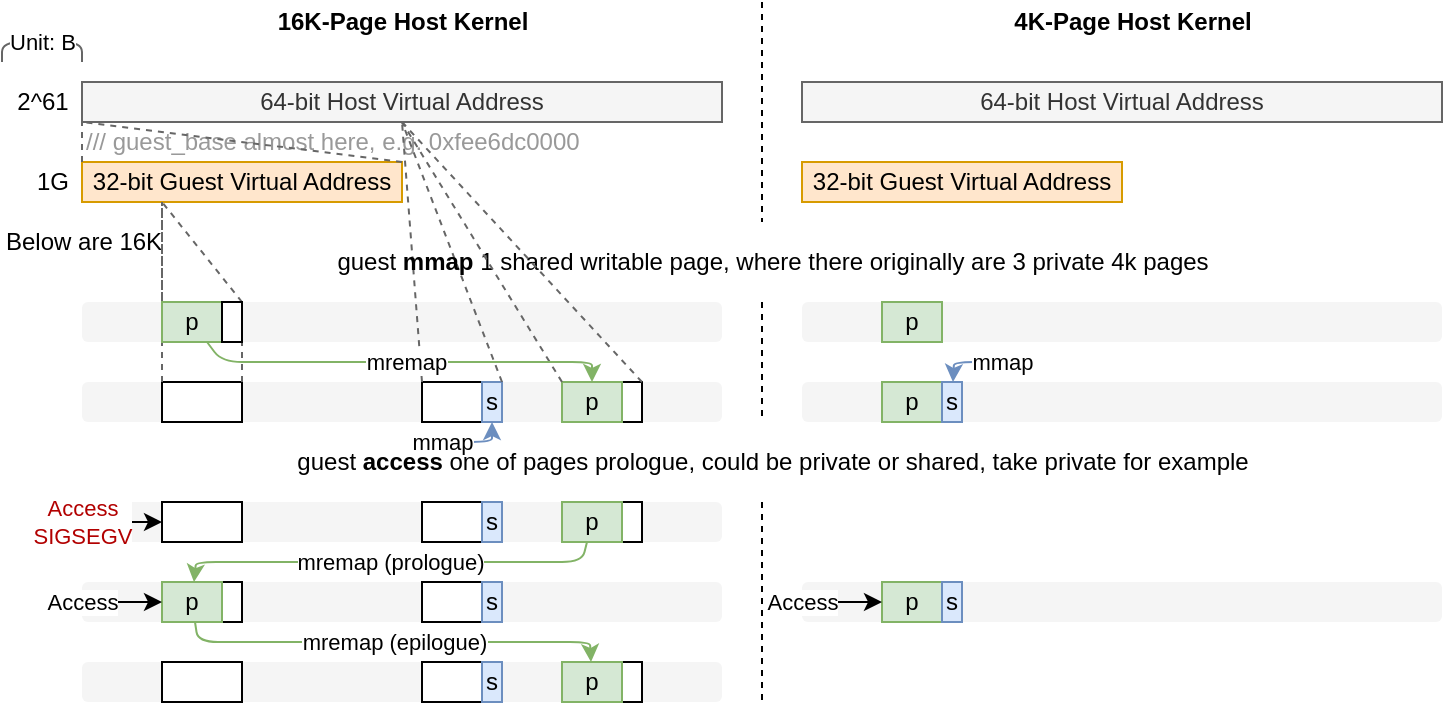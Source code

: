 <mxfile compressed="false" version="13.3.9" type="device">
  <diagram id="2eEdN4o8p6cS-hz1Dj-w" name="Page-1">
    <mxGraphModel dx="1038" dy="636" grid="1" gridSize="10" guides="0" tooltips="1" connect="1" arrows="1" fold="1" page="1" pageScale="1" pageWidth="850" pageHeight="1100" math="0" shadow="0">
      <root>
        <mxCell id="0" />
        <mxCell id="1" parent="0" />
        <mxCell id="dAPWGSKhivkg2X7Uu2Cf-128" value="" style="rounded=1;whiteSpace=wrap;html=1;fillColor=#f5f5f5;fontColor=#333333;strokeColor=none;" parent="1" vertex="1">
          <mxGeometry x="440" y="330" width="320" height="20" as="geometry" />
        </mxCell>
        <mxCell id="dAPWGSKhivkg2X7Uu2Cf-127" value="" style="rounded=1;whiteSpace=wrap;html=1;fillColor=#f5f5f5;fontColor=#333333;strokeColor=none;" parent="1" vertex="1">
          <mxGeometry x="80" y="370" width="320" height="20" as="geometry" />
        </mxCell>
        <mxCell id="dAPWGSKhivkg2X7Uu2Cf-126" value="" style="rounded=1;whiteSpace=wrap;html=1;fillColor=#f5f5f5;fontColor=#333333;strokeColor=none;" parent="1" vertex="1">
          <mxGeometry x="80" y="330" width="320" height="20" as="geometry" />
        </mxCell>
        <mxCell id="dAPWGSKhivkg2X7Uu2Cf-121" value="" style="rounded=1;whiteSpace=wrap;html=1;fillColor=#f5f5f5;fontColor=#333333;strokeColor=none;" parent="1" vertex="1">
          <mxGeometry x="80" y="290" width="320" height="20" as="geometry" />
        </mxCell>
        <mxCell id="dAPWGSKhivkg2X7Uu2Cf-119" value="" style="rounded=1;whiteSpace=wrap;html=1;fillColor=#f5f5f5;fontColor=#333333;strokeColor=none;" parent="1" vertex="1">
          <mxGeometry x="440" y="230" width="320" height="20" as="geometry" />
        </mxCell>
        <mxCell id="dAPWGSKhivkg2X7Uu2Cf-118" value="" style="rounded=1;whiteSpace=wrap;html=1;fillColor=#f5f5f5;fontColor=#333333;strokeColor=none;" parent="1" vertex="1">
          <mxGeometry x="440" y="190" width="320" height="20" as="geometry" />
        </mxCell>
        <mxCell id="dAPWGSKhivkg2X7Uu2Cf-117" value="" style="rounded=1;whiteSpace=wrap;html=1;fillColor=#f5f5f5;fontColor=#333333;strokeColor=none;" parent="1" vertex="1">
          <mxGeometry x="80" y="230" width="320" height="20" as="geometry" />
        </mxCell>
        <mxCell id="dAPWGSKhivkg2X7Uu2Cf-116" value="" style="rounded=1;whiteSpace=wrap;html=1;fillColor=#f5f5f5;fontColor=#333333;strokeColor=none;" parent="1" vertex="1">
          <mxGeometry x="80" y="190" width="320" height="20" as="geometry" />
        </mxCell>
        <mxCell id="dAPWGSKhivkg2X7Uu2Cf-17" value="&lt;font color=&quot;#999999&quot;&gt;/// guest_base almost here, e.g. 0xfee6dc0000&lt;/font&gt;" style="text;html=1;align=left;verticalAlign=middle;resizable=0;points=[];autosize=1;" parent="1" vertex="1">
          <mxGeometry x="80" y="100" width="260" height="20" as="geometry" />
        </mxCell>
        <mxCell id="dAPWGSKhivkg2X7Uu2Cf-1" value="64-bit Host Virtual Address" style="rounded=0;whiteSpace=wrap;html=1;fillColor=#f5f5f5;strokeColor=#666666;fontColor=#333333;" parent="1" vertex="1">
          <mxGeometry x="80" y="80" width="320" height="20" as="geometry" />
        </mxCell>
        <mxCell id="dAPWGSKhivkg2X7Uu2Cf-2" value="32-bit Guest Virtual Address" style="rounded=0;whiteSpace=wrap;html=1;fillColor=#ffe6cc;strokeColor=#d79b00;" parent="1" vertex="1">
          <mxGeometry x="80" y="120" width="160" height="20" as="geometry" />
        </mxCell>
        <mxCell id="dAPWGSKhivkg2X7Uu2Cf-4" value="" style="endArrow=none;dashed=1;html=1;strokeWidth=1;fillColor=#f5f5f5;strokeColor=#666666;exitX=1;exitY=0;exitDx=0;exitDy=0;entryX=0;entryY=1;entryDx=0;entryDy=0;" parent="1" source="dAPWGSKhivkg2X7Uu2Cf-2" target="dAPWGSKhivkg2X7Uu2Cf-1" edge="1">
          <mxGeometry width="50" height="50" relative="1" as="geometry">
            <mxPoint x="80" y="120" as="sourcePoint" />
            <mxPoint x="110" y="110" as="targetPoint" />
          </mxGeometry>
        </mxCell>
        <mxCell id="dAPWGSKhivkg2X7Uu2Cf-5" value="" style="endArrow=none;dashed=1;html=1;strokeWidth=1;fillColor=#f5f5f5;strokeColor=#666666;exitX=0;exitY=0;exitDx=0;exitDy=0;entryX=0;entryY=1;entryDx=0;entryDy=0;" parent="1" source="dAPWGSKhivkg2X7Uu2Cf-2" target="dAPWGSKhivkg2X7Uu2Cf-1" edge="1">
          <mxGeometry width="50" height="50" relative="1" as="geometry">
            <mxPoint x="80" y="120" as="sourcePoint" />
            <mxPoint x="90" y="110" as="targetPoint" />
          </mxGeometry>
        </mxCell>
        <mxCell id="dAPWGSKhivkg2X7Uu2Cf-12" value="Unit: B" style="endArrow=none;html=1;strokeWidth=1;fillColor=#f5f5f5;strokeColor=#666666;" parent="1" edge="1">
          <mxGeometry width="50" height="50" relative="1" as="geometry">
            <mxPoint x="40" y="70" as="sourcePoint" />
            <mxPoint x="80" y="70" as="targetPoint" />
            <Array as="points">
              <mxPoint x="40" y="60" />
              <mxPoint x="80" y="60" />
            </Array>
          </mxGeometry>
        </mxCell>
        <mxCell id="dAPWGSKhivkg2X7Uu2Cf-14" value="2^61" style="text;html=1;align=center;verticalAlign=middle;resizable=0;points=[];autosize=1;" parent="1" vertex="1">
          <mxGeometry x="40" y="80" width="40" height="20" as="geometry" />
        </mxCell>
        <mxCell id="dAPWGSKhivkg2X7Uu2Cf-15" value="1G" style="text;html=1;align=center;verticalAlign=middle;resizable=0;points=[];autosize=1;" parent="1" vertex="1">
          <mxGeometry x="50" y="120" width="30" height="20" as="geometry" />
        </mxCell>
        <mxCell id="dAPWGSKhivkg2X7Uu2Cf-16" value="Below are 16K" style="text;html=1;align=left;verticalAlign=middle;resizable=0;points=[];autosize=1;" parent="1" vertex="1">
          <mxGeometry x="40" y="150" width="90" height="20" as="geometry" />
        </mxCell>
        <mxCell id="dAPWGSKhivkg2X7Uu2Cf-18" value="" style="endArrow=none;dashed=1;html=1;strokeWidth=1;fillColor=#f5f5f5;strokeColor=#666666;exitX=0;exitY=0;exitDx=0;exitDy=0;entryX=0.25;entryY=1;entryDx=0;entryDy=0;" parent="1" source="dAPWGSKhivkg2X7Uu2Cf-3" target="dAPWGSKhivkg2X7Uu2Cf-2" edge="1">
          <mxGeometry width="50" height="50" relative="1" as="geometry">
            <mxPoint x="90.0" y="130" as="sourcePoint" />
            <mxPoint x="90.0" y="110" as="targetPoint" />
          </mxGeometry>
        </mxCell>
        <mxCell id="dAPWGSKhivkg2X7Uu2Cf-19" value="" style="endArrow=none;dashed=1;html=1;strokeWidth=1;fillColor=#f5f5f5;strokeColor=#666666;exitX=1;exitY=0;exitDx=0;exitDy=0;entryX=0.25;entryY=1;entryDx=0;entryDy=0;" parent="1" source="dAPWGSKhivkg2X7Uu2Cf-106" target="dAPWGSKhivkg2X7Uu2Cf-2" edge="1">
          <mxGeometry width="50" height="50" relative="1" as="geometry">
            <mxPoint x="160" y="190" as="sourcePoint" />
            <mxPoint x="130" y="150" as="targetPoint" />
          </mxGeometry>
        </mxCell>
        <mxCell id="dAPWGSKhivkg2X7Uu2Cf-27" value="" style="rounded=0;whiteSpace=wrap;html=1;fillColor=#ffffff;" parent="1" vertex="1">
          <mxGeometry x="120" y="230" width="40" height="20" as="geometry" />
        </mxCell>
        <mxCell id="dAPWGSKhivkg2X7Uu2Cf-28" value="" style="endArrow=none;dashed=1;html=1;strokeWidth=1;fillColor=#f5f5f5;strokeColor=#666666;exitX=0;exitY=0;exitDx=0;exitDy=0;entryX=0.25;entryY=1;entryDx=0;entryDy=0;" parent="1" source="dAPWGSKhivkg2X7Uu2Cf-27" target="dAPWGSKhivkg2X7Uu2Cf-2" edge="1">
          <mxGeometry width="50" height="50" relative="1" as="geometry">
            <mxPoint x="90.0" y="130" as="sourcePoint" />
            <mxPoint x="90.0" y="110" as="targetPoint" />
          </mxGeometry>
        </mxCell>
        <mxCell id="dAPWGSKhivkg2X7Uu2Cf-29" value="" style="endArrow=none;dashed=1;html=1;strokeWidth=1;fillColor=#f5f5f5;strokeColor=#666666;exitX=1;exitY=0;exitDx=0;exitDy=0;entryX=1;entryY=1;entryDx=0;entryDy=0;" parent="1" source="dAPWGSKhivkg2X7Uu2Cf-27" edge="1">
          <mxGeometry width="50" height="50" relative="1" as="geometry">
            <mxPoint x="130" y="250" as="sourcePoint" />
            <mxPoint x="160" y="210" as="targetPoint" />
          </mxGeometry>
        </mxCell>
        <mxCell id="dAPWGSKhivkg2X7Uu2Cf-3" value="p" style="rounded=0;whiteSpace=wrap;html=1;fillColor=#d5e8d4;strokeColor=#82b366;" parent="1" vertex="1">
          <mxGeometry x="120" y="190" width="30" height="20" as="geometry" />
        </mxCell>
        <mxCell id="dAPWGSKhivkg2X7Uu2Cf-30" value="" style="rounded=0;whiteSpace=wrap;html=1;fillColor=#ffffff;" parent="1" vertex="1">
          <mxGeometry x="250" y="230" width="30" height="20" as="geometry" />
        </mxCell>
        <mxCell id="dAPWGSKhivkg2X7Uu2Cf-31" value="s" style="rounded=0;whiteSpace=wrap;html=1;fillColor=#dae8fc;strokeColor=#6c8ebf;" parent="1" vertex="1">
          <mxGeometry x="280" y="230" width="10" height="20" as="geometry" />
        </mxCell>
        <mxCell id="dAPWGSKhivkg2X7Uu2Cf-33" value="" style="rounded=0;whiteSpace=wrap;html=1;fillColor=#ffffff;" parent="1" vertex="1">
          <mxGeometry x="350" y="230" width="10" height="20" as="geometry" />
        </mxCell>
        <mxCell id="dAPWGSKhivkg2X7Uu2Cf-32" value="p" style="rounded=0;whiteSpace=wrap;html=1;fillColor=#d5e8d4;strokeColor=#82b366;" parent="1" vertex="1">
          <mxGeometry x="320" y="230" width="30" height="20" as="geometry" />
        </mxCell>
        <mxCell id="dAPWGSKhivkg2X7Uu2Cf-34" value="" style="endArrow=none;dashed=1;html=1;strokeWidth=1;fillColor=#f5f5f5;strokeColor=#666666;exitX=0;exitY=0;exitDx=0;exitDy=0;entryX=0.5;entryY=1;entryDx=0;entryDy=0;" parent="1" source="dAPWGSKhivkg2X7Uu2Cf-30" target="dAPWGSKhivkg2X7Uu2Cf-1" edge="1">
          <mxGeometry width="50" height="50" relative="1" as="geometry">
            <mxPoint x="330" y="100" as="sourcePoint" />
            <mxPoint x="280" y="100" as="targetPoint" />
          </mxGeometry>
        </mxCell>
        <mxCell id="dAPWGSKhivkg2X7Uu2Cf-35" value="" style="endArrow=none;dashed=1;html=1;strokeWidth=1;fillColor=#f5f5f5;strokeColor=#666666;exitX=1;exitY=0;exitDx=0;exitDy=0;entryX=0.5;entryY=1;entryDx=0;entryDy=0;" parent="1" source="dAPWGSKhivkg2X7Uu2Cf-31" target="dAPWGSKhivkg2X7Uu2Cf-1" edge="1">
          <mxGeometry width="50" height="50" relative="1" as="geometry">
            <mxPoint x="280" y="210" as="sourcePoint" />
            <mxPoint x="280" y="100" as="targetPoint" />
          </mxGeometry>
        </mxCell>
        <mxCell id="dAPWGSKhivkg2X7Uu2Cf-22" value="guest &lt;b&gt;mmap&lt;/b&gt; 1 shared writable page, where there originally are&amp;nbsp;3 private 4k pages" style="text;html=1;align=center;verticalAlign=middle;resizable=0;points=[];autosize=1;" parent="1" vertex="1">
          <mxGeometry x="200" y="160" width="450" height="20" as="geometry" />
        </mxCell>
        <mxCell id="dAPWGSKhivkg2X7Uu2Cf-36" value="" style="endArrow=none;dashed=1;html=1;strokeWidth=1;fillColor=#f5f5f5;strokeColor=#666666;exitX=0;exitY=0;exitDx=0;exitDy=0;entryX=0.5;entryY=1;entryDx=0;entryDy=0;" parent="1" source="dAPWGSKhivkg2X7Uu2Cf-32" target="dAPWGSKhivkg2X7Uu2Cf-1" edge="1">
          <mxGeometry width="50" height="50" relative="1" as="geometry">
            <mxPoint x="290" y="210" as="sourcePoint" />
            <mxPoint x="360" y="100" as="targetPoint" />
          </mxGeometry>
        </mxCell>
        <mxCell id="dAPWGSKhivkg2X7Uu2Cf-37" value="" style="endArrow=none;dashed=1;html=1;strokeWidth=1;fillColor=#f5f5f5;strokeColor=#666666;exitX=1;exitY=0;exitDx=0;exitDy=0;entryX=0.5;entryY=1;entryDx=0;entryDy=0;" parent="1" source="dAPWGSKhivkg2X7Uu2Cf-33" target="dAPWGSKhivkg2X7Uu2Cf-1" edge="1">
          <mxGeometry width="50" height="50" relative="1" as="geometry">
            <mxPoint x="360" y="210" as="sourcePoint" />
            <mxPoint x="360" y="100" as="targetPoint" />
          </mxGeometry>
        </mxCell>
        <mxCell id="dAPWGSKhivkg2X7Uu2Cf-51" value="mremap" style="endArrow=classic;html=1;strokeWidth=1;fillColor=#d5e8d4;strokeColor=#82b366;" parent="1" source="dAPWGSKhivkg2X7Uu2Cf-3" target="dAPWGSKhivkg2X7Uu2Cf-32" edge="1">
          <mxGeometry width="50" height="50" relative="1" as="geometry">
            <mxPoint x="200" y="250" as="sourcePoint" />
            <mxPoint x="250" y="200" as="targetPoint" />
            <Array as="points">
              <mxPoint x="150" y="220" />
              <mxPoint x="335" y="220" />
            </Array>
          </mxGeometry>
        </mxCell>
        <mxCell id="dAPWGSKhivkg2X7Uu2Cf-73" value="" style="endArrow=none;dashed=1;html=1;strokeWidth=1;" parent="1" edge="1">
          <mxGeometry width="50" height="50" relative="1" as="geometry">
            <mxPoint x="420" y="40" as="sourcePoint" />
            <mxPoint x="420" y="150" as="targetPoint" />
          </mxGeometry>
        </mxCell>
        <mxCell id="dAPWGSKhivkg2X7Uu2Cf-76" value="64-bit Host Virtual Address" style="rounded=0;whiteSpace=wrap;html=1;fillColor=#f5f5f5;strokeColor=#666666;fontColor=#333333;" parent="1" vertex="1">
          <mxGeometry x="440" y="80" width="320" height="20" as="geometry" />
        </mxCell>
        <mxCell id="dAPWGSKhivkg2X7Uu2Cf-77" value="32-bit Guest Virtual Address" style="rounded=0;whiteSpace=wrap;html=1;fillColor=#ffe6cc;strokeColor=#d79b00;" parent="1" vertex="1">
          <mxGeometry x="440" y="120" width="160" height="20" as="geometry" />
        </mxCell>
        <mxCell id="dAPWGSKhivkg2X7Uu2Cf-78" value="&lt;b&gt;16K-Page Host Kernel&lt;/b&gt;" style="text;html=1;align=center;verticalAlign=middle;resizable=0;points=[];autosize=1;" parent="1" vertex="1">
          <mxGeometry x="170" y="40" width="140" height="20" as="geometry" />
        </mxCell>
        <mxCell id="dAPWGSKhivkg2X7Uu2Cf-79" value="&lt;b&gt;4K-Page Host Kernel&lt;/b&gt;" style="text;html=1;align=center;verticalAlign=middle;resizable=0;points=[];autosize=1;" parent="1" vertex="1">
          <mxGeometry x="540" y="40" width="130" height="20" as="geometry" />
        </mxCell>
        <mxCell id="dAPWGSKhivkg2X7Uu2Cf-80" value="" style="endArrow=none;dashed=1;html=1;strokeWidth=1;" parent="1" edge="1">
          <mxGeometry width="50" height="50" relative="1" as="geometry">
            <mxPoint x="420" y="190.0" as="sourcePoint" />
            <mxPoint x="420" y="250" as="targetPoint" />
          </mxGeometry>
        </mxCell>
        <mxCell id="dAPWGSKhivkg2X7Uu2Cf-81" value="" style="rounded=0;whiteSpace=wrap;html=1;fillColor=#ffffff;" parent="1" vertex="1">
          <mxGeometry x="120" y="290" width="40" height="20" as="geometry" />
        </mxCell>
        <mxCell id="dAPWGSKhivkg2X7Uu2Cf-83" value="" style="rounded=0;whiteSpace=wrap;html=1;fillColor=#ffffff;" parent="1" vertex="1">
          <mxGeometry x="250" y="290" width="30" height="20" as="geometry" />
        </mxCell>
        <mxCell id="dAPWGSKhivkg2X7Uu2Cf-84" value="s" style="rounded=0;whiteSpace=wrap;html=1;fillColor=#dae8fc;strokeColor=#6c8ebf;" parent="1" vertex="1">
          <mxGeometry x="280" y="290" width="10" height="20" as="geometry" />
        </mxCell>
        <mxCell id="dAPWGSKhivkg2X7Uu2Cf-85" value="" style="rounded=0;whiteSpace=wrap;html=1;fillColor=#ffffff;" parent="1" vertex="1">
          <mxGeometry x="350" y="290" width="10" height="20" as="geometry" />
        </mxCell>
        <mxCell id="dAPWGSKhivkg2X7Uu2Cf-86" value="p" style="rounded=0;whiteSpace=wrap;html=1;fillColor=#d5e8d4;strokeColor=#82b366;" parent="1" vertex="1">
          <mxGeometry x="320" y="290" width="30" height="20" as="geometry" />
        </mxCell>
        <mxCell id="dAPWGSKhivkg2X7Uu2Cf-88" value="" style="rounded=0;whiteSpace=wrap;html=1;fillColor=#ffffff;" parent="1" vertex="1">
          <mxGeometry x="250" y="330" width="30" height="20" as="geometry" />
        </mxCell>
        <mxCell id="dAPWGSKhivkg2X7Uu2Cf-89" value="s" style="rounded=0;whiteSpace=wrap;html=1;fillColor=#dae8fc;strokeColor=#6c8ebf;" parent="1" vertex="1">
          <mxGeometry x="280" y="330" width="10" height="20" as="geometry" />
        </mxCell>
        <mxCell id="dAPWGSKhivkg2X7Uu2Cf-90" value="" style="rounded=0;whiteSpace=wrap;html=1;fillColor=#ffffff;" parent="1" vertex="1">
          <mxGeometry x="150" y="330" width="10" height="20" as="geometry" />
        </mxCell>
        <mxCell id="dAPWGSKhivkg2X7Uu2Cf-91" value="p" style="rounded=0;whiteSpace=wrap;html=1;fillColor=#d5e8d4;strokeColor=#82b366;" parent="1" vertex="1">
          <mxGeometry x="120" y="330" width="30" height="20" as="geometry" />
        </mxCell>
        <mxCell id="dAPWGSKhivkg2X7Uu2Cf-93" value="mremap (prologue)" style="endArrow=classic;html=1;strokeWidth=1;fillColor=#d5e8d4;strokeColor=#82b366;" parent="1" source="dAPWGSKhivkg2X7Uu2Cf-86" target="dAPWGSKhivkg2X7Uu2Cf-91" edge="1">
          <mxGeometry width="50" height="50" relative="1" as="geometry">
            <mxPoint x="320" y="480" as="sourcePoint" />
            <mxPoint x="230" y="430" as="targetPoint" />
            <Array as="points">
              <mxPoint x="330" y="320" />
              <mxPoint x="137" y="320" />
            </Array>
          </mxGeometry>
        </mxCell>
        <mxCell id="dAPWGSKhivkg2X7Uu2Cf-95" value="" style="rounded=0;whiteSpace=wrap;html=1;fillColor=#ffffff;" parent="1" vertex="1">
          <mxGeometry x="120" y="370" width="40" height="20" as="geometry" />
        </mxCell>
        <mxCell id="dAPWGSKhivkg2X7Uu2Cf-96" value="" style="rounded=0;whiteSpace=wrap;html=1;fillColor=#ffffff;" parent="1" vertex="1">
          <mxGeometry x="250" y="370" width="30" height="20" as="geometry" />
        </mxCell>
        <mxCell id="dAPWGSKhivkg2X7Uu2Cf-97" value="s" style="rounded=0;whiteSpace=wrap;html=1;fillColor=#dae8fc;strokeColor=#6c8ebf;" parent="1" vertex="1">
          <mxGeometry x="280" y="370" width="10" height="20" as="geometry" />
        </mxCell>
        <mxCell id="dAPWGSKhivkg2X7Uu2Cf-98" value="" style="rounded=0;whiteSpace=wrap;html=1;fillColor=#ffffff;" parent="1" vertex="1">
          <mxGeometry x="350" y="370" width="10" height="20" as="geometry" />
        </mxCell>
        <mxCell id="dAPWGSKhivkg2X7Uu2Cf-99" value="p" style="rounded=0;whiteSpace=wrap;html=1;fillColor=#d5e8d4;strokeColor=#82b366;" parent="1" vertex="1">
          <mxGeometry x="320" y="370" width="30" height="20" as="geometry" />
        </mxCell>
        <mxCell id="dAPWGSKhivkg2X7Uu2Cf-100" value="mremap (epilogue)" style="endArrow=classic;html=1;strokeWidth=1;fillColor=#d5e8d4;strokeColor=#82b366;" parent="1" source="dAPWGSKhivkg2X7Uu2Cf-91" target="dAPWGSKhivkg2X7Uu2Cf-99" edge="1">
          <mxGeometry width="50" height="50" relative="1" as="geometry">
            <mxPoint x="200" y="450" as="sourcePoint" />
            <mxPoint x="250" y="400" as="targetPoint" />
            <Array as="points">
              <mxPoint x="138" y="360" />
              <mxPoint x="334" y="360" />
            </Array>
          </mxGeometry>
        </mxCell>
        <mxCell id="dAPWGSKhivkg2X7Uu2Cf-101" value="Access" style="endArrow=classic;html=1;strokeWidth=1;" parent="1" target="dAPWGSKhivkg2X7Uu2Cf-91" edge="1">
          <mxGeometry x="-1" width="50" height="50" relative="1" as="geometry">
            <mxPoint x="80" y="340" as="sourcePoint" />
            <mxPoint x="40" y="320" as="targetPoint" />
            <mxPoint as="offset" />
          </mxGeometry>
        </mxCell>
        <mxCell id="dAPWGSKhivkg2X7Uu2Cf-103" value="p" style="rounded=0;whiteSpace=wrap;html=1;fillColor=#d5e8d4;strokeColor=#82b366;" parent="1" vertex="1">
          <mxGeometry x="480" y="190" width="30" height="20" as="geometry" />
        </mxCell>
        <mxCell id="dAPWGSKhivkg2X7Uu2Cf-104" value="p" style="rounded=0;whiteSpace=wrap;html=1;fillColor=#d5e8d4;strokeColor=#82b366;" parent="1" vertex="1">
          <mxGeometry x="480" y="230" width="30" height="20" as="geometry" />
        </mxCell>
        <mxCell id="dAPWGSKhivkg2X7Uu2Cf-105" value="s" style="rounded=0;whiteSpace=wrap;html=1;fillColor=#dae8fc;strokeColor=#6c8ebf;" parent="1" vertex="1">
          <mxGeometry x="510" y="230" width="10" height="20" as="geometry" />
        </mxCell>
        <mxCell id="dAPWGSKhivkg2X7Uu2Cf-106" value="" style="rounded=0;whiteSpace=wrap;html=1;fillColor=#ffffff;" parent="1" vertex="1">
          <mxGeometry x="150" y="190" width="10" height="20" as="geometry" />
        </mxCell>
        <mxCell id="dAPWGSKhivkg2X7Uu2Cf-109" value="guest &lt;b&gt;access&lt;/b&gt; one of pages prologue, could be private or shared, take private for example" style="text;html=1;align=center;verticalAlign=middle;resizable=0;points=[];autosize=1;" parent="1" vertex="1">
          <mxGeometry x="180" y="260" width="490" height="20" as="geometry" />
        </mxCell>
        <mxCell id="dAPWGSKhivkg2X7Uu2Cf-110" value="mmap" style="endArrow=classic;html=1;strokeWidth=1;fillColor=#dae8fc;strokeColor=#6c8ebf;" parent="1" target="dAPWGSKhivkg2X7Uu2Cf-31" edge="1">
          <mxGeometry x="-1" width="50" height="50" relative="1" as="geometry">
            <mxPoint x="260" y="260" as="sourcePoint" />
            <mxPoint x="284.244" y="230" as="targetPoint" />
            <Array as="points">
              <mxPoint x="260" y="260" />
              <mxPoint x="285" y="260" />
            </Array>
            <mxPoint as="offset" />
          </mxGeometry>
        </mxCell>
        <mxCell id="dAPWGSKhivkg2X7Uu2Cf-111" value="mmap" style="endArrow=classic;html=1;strokeWidth=1;fillColor=#dae8fc;strokeColor=#6c8ebf;" parent="1" target="dAPWGSKhivkg2X7Uu2Cf-105" edge="1">
          <mxGeometry x="-1" width="50" height="50" relative="1" as="geometry">
            <mxPoint x="540" y="220" as="sourcePoint" />
            <mxPoint x="515" y="231" as="targetPoint" />
            <Array as="points">
              <mxPoint x="540" y="220" />
              <mxPoint x="516" y="220" />
            </Array>
            <mxPoint as="offset" />
          </mxGeometry>
        </mxCell>
        <mxCell id="dAPWGSKhivkg2X7Uu2Cf-112" value="" style="endArrow=none;dashed=1;html=1;strokeWidth=1;" parent="1" edge="1">
          <mxGeometry width="50" height="50" relative="1" as="geometry">
            <mxPoint x="420" y="290.0" as="sourcePoint" />
            <mxPoint x="420" y="390" as="targetPoint" />
          </mxGeometry>
        </mxCell>
        <mxCell id="dAPWGSKhivkg2X7Uu2Cf-122" value="p" style="rounded=0;whiteSpace=wrap;html=1;fillColor=#d5e8d4;strokeColor=#82b366;" parent="1" vertex="1">
          <mxGeometry x="480" y="330" width="30" height="20" as="geometry" />
        </mxCell>
        <mxCell id="dAPWGSKhivkg2X7Uu2Cf-123" value="s" style="rounded=0;whiteSpace=wrap;html=1;fillColor=#dae8fc;strokeColor=#6c8ebf;" parent="1" vertex="1">
          <mxGeometry x="510" y="330" width="10" height="20" as="geometry" />
        </mxCell>
        <mxCell id="dAPWGSKhivkg2X7Uu2Cf-124" value="&lt;font color=&quot;#b20000&quot;&gt;Access&lt;br&gt;SIGSEGV&lt;/font&gt;" style="endArrow=classic;html=1;strokeWidth=1;" parent="1" target="dAPWGSKhivkg2X7Uu2Cf-81" edge="1">
          <mxGeometry x="-1" width="50" height="50" relative="1" as="geometry">
            <mxPoint x="80" y="300" as="sourcePoint" />
            <mxPoint x="90" y="320" as="targetPoint" />
            <mxPoint as="offset" />
          </mxGeometry>
        </mxCell>
        <mxCell id="dAPWGSKhivkg2X7Uu2Cf-125" value="Access" style="endArrow=classic;html=1;strokeWidth=1;" parent="1" target="dAPWGSKhivkg2X7Uu2Cf-122" edge="1">
          <mxGeometry x="-1" width="50" height="50" relative="1" as="geometry">
            <mxPoint x="440" y="340" as="sourcePoint" />
            <mxPoint x="130" y="350" as="targetPoint" />
            <mxPoint as="offset" />
          </mxGeometry>
        </mxCell>
      </root>
    </mxGraphModel>
  </diagram>
</mxfile>
